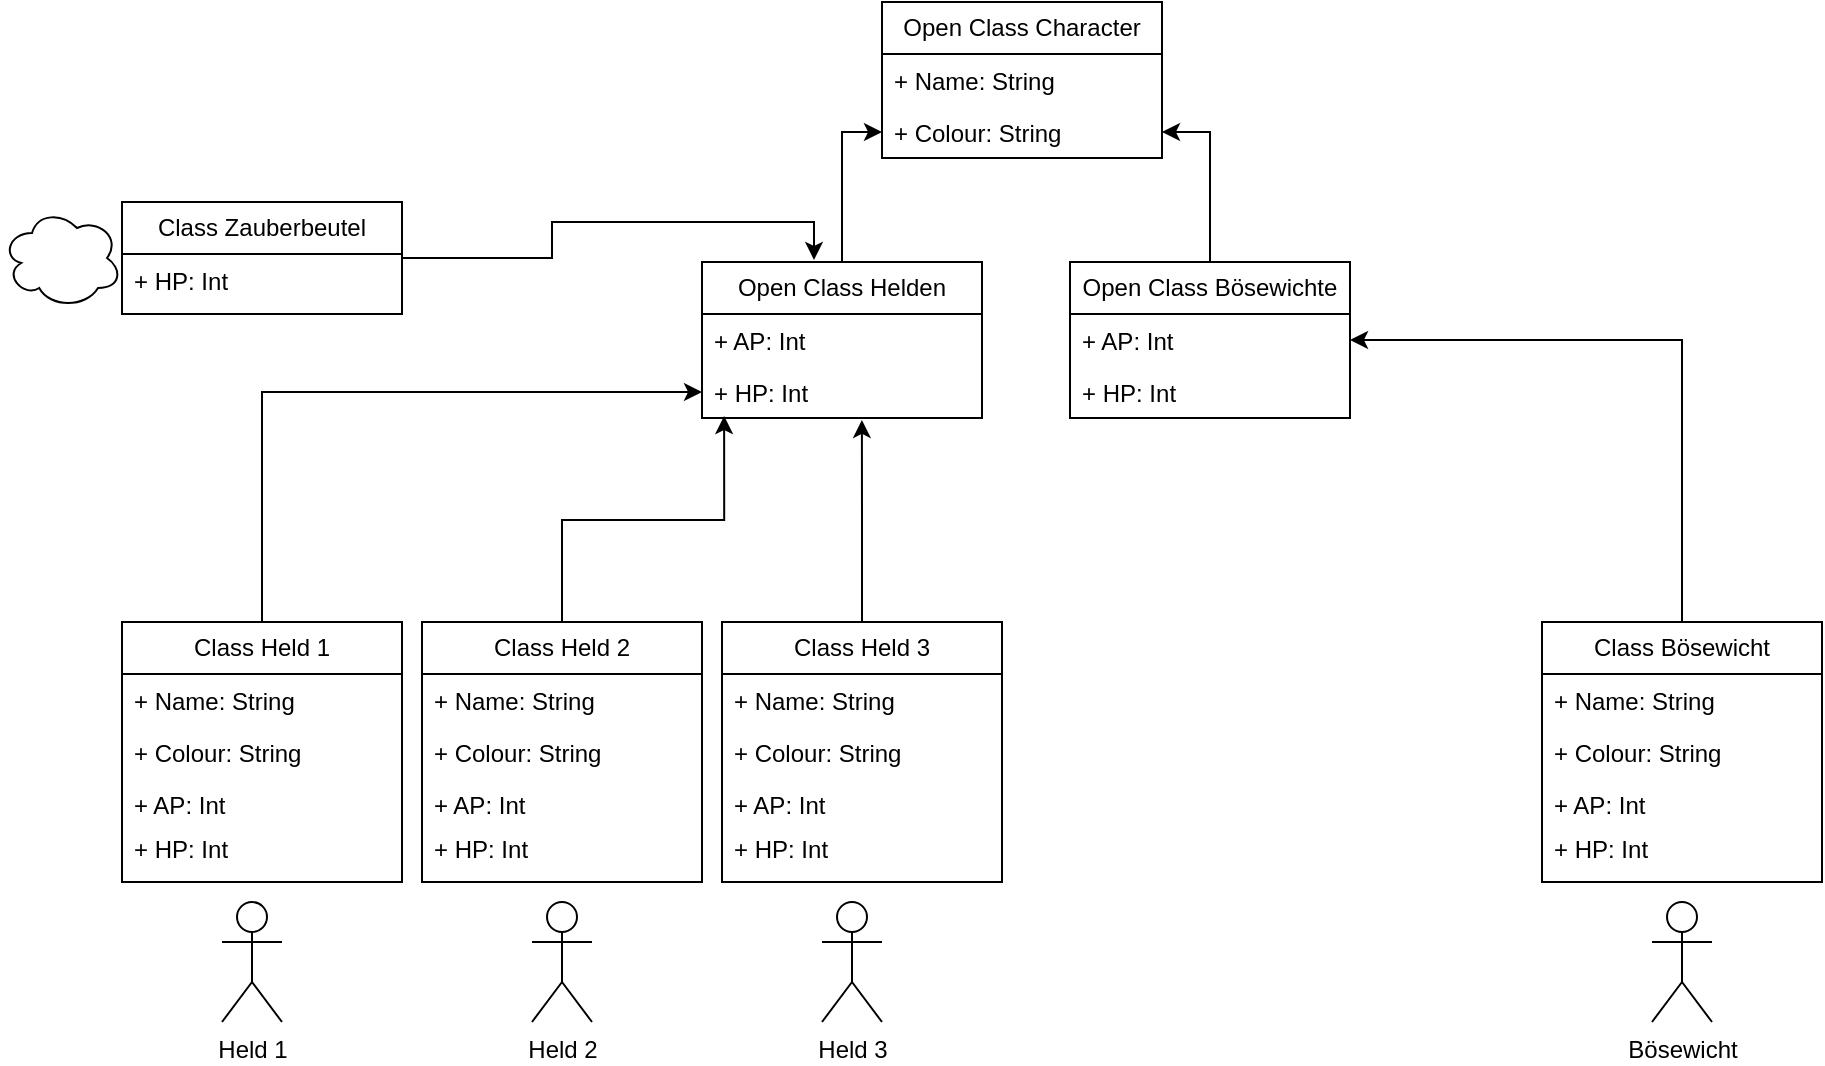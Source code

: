 <mxfile version="22.1.18" type="github">
  <diagram name="Seite-1" id="hi-mozhEFsfdNRb4snX-">
    <mxGraphModel dx="2261" dy="779" grid="1" gridSize="10" guides="1" tooltips="1" connect="1" arrows="1" fold="1" page="1" pageScale="1" pageWidth="827" pageHeight="1169" math="0" shadow="0">
      <root>
        <mxCell id="0" />
        <mxCell id="1" parent="0" />
        <mxCell id="Nl9forcwsKL9aqJHK37t-1" value="Open Class Character" style="swimlane;fontStyle=0;childLayout=stackLayout;horizontal=1;startSize=26;fillColor=none;horizontalStack=0;resizeParent=1;resizeParentMax=0;resizeLast=0;collapsible=1;marginBottom=0;whiteSpace=wrap;html=1;" vertex="1" parent="1">
          <mxGeometry x="320" y="40" width="140" height="78" as="geometry" />
        </mxCell>
        <mxCell id="Nl9forcwsKL9aqJHK37t-2" value="+ Name: String" style="text;strokeColor=none;fillColor=none;align=left;verticalAlign=top;spacingLeft=4;spacingRight=4;overflow=hidden;rotatable=0;points=[[0,0.5],[1,0.5]];portConstraint=eastwest;whiteSpace=wrap;html=1;" vertex="1" parent="Nl9forcwsKL9aqJHK37t-1">
          <mxGeometry y="26" width="140" height="26" as="geometry" />
        </mxCell>
        <mxCell id="Nl9forcwsKL9aqJHK37t-3" value="+ Colour: String" style="text;strokeColor=none;fillColor=none;align=left;verticalAlign=top;spacingLeft=4;spacingRight=4;overflow=hidden;rotatable=0;points=[[0,0.5],[1,0.5]];portConstraint=eastwest;whiteSpace=wrap;html=1;" vertex="1" parent="Nl9forcwsKL9aqJHK37t-1">
          <mxGeometry y="52" width="140" height="26" as="geometry" />
        </mxCell>
        <mxCell id="Nl9forcwsKL9aqJHK37t-45" style="edgeStyle=orthogonalEdgeStyle;rounded=0;orthogonalLoop=1;jettySize=auto;html=1;" edge="1" parent="1" source="Nl9forcwsKL9aqJHK37t-5" target="Nl9forcwsKL9aqJHK37t-3">
          <mxGeometry relative="1" as="geometry" />
        </mxCell>
        <mxCell id="Nl9forcwsKL9aqJHK37t-5" value="Open Class Helden" style="swimlane;fontStyle=0;childLayout=stackLayout;horizontal=1;startSize=26;fillColor=none;horizontalStack=0;resizeParent=1;resizeParentMax=0;resizeLast=0;collapsible=1;marginBottom=0;whiteSpace=wrap;html=1;" vertex="1" parent="1">
          <mxGeometry x="230" y="170" width="140" height="78" as="geometry" />
        </mxCell>
        <mxCell id="Nl9forcwsKL9aqJHK37t-6" value="+ AP: Int" style="text;strokeColor=none;fillColor=none;align=left;verticalAlign=top;spacingLeft=4;spacingRight=4;overflow=hidden;rotatable=0;points=[[0,0.5],[1,0.5]];portConstraint=eastwest;whiteSpace=wrap;html=1;" vertex="1" parent="Nl9forcwsKL9aqJHK37t-5">
          <mxGeometry y="26" width="140" height="26" as="geometry" />
        </mxCell>
        <mxCell id="Nl9forcwsKL9aqJHK37t-7" value="+ HP: Int" style="text;strokeColor=none;fillColor=none;align=left;verticalAlign=top;spacingLeft=4;spacingRight=4;overflow=hidden;rotatable=0;points=[[0,0.5],[1,0.5]];portConstraint=eastwest;whiteSpace=wrap;html=1;" vertex="1" parent="Nl9forcwsKL9aqJHK37t-5">
          <mxGeometry y="52" width="140" height="26" as="geometry" />
        </mxCell>
        <mxCell id="Nl9forcwsKL9aqJHK37t-46" style="edgeStyle=orthogonalEdgeStyle;rounded=0;orthogonalLoop=1;jettySize=auto;html=1;entryX=1;entryY=0.5;entryDx=0;entryDy=0;" edge="1" parent="1" source="Nl9forcwsKL9aqJHK37t-9" target="Nl9forcwsKL9aqJHK37t-3">
          <mxGeometry relative="1" as="geometry" />
        </mxCell>
        <mxCell id="Nl9forcwsKL9aqJHK37t-9" value="Open Class Bösewichte" style="swimlane;fontStyle=0;childLayout=stackLayout;horizontal=1;startSize=26;fillColor=none;horizontalStack=0;resizeParent=1;resizeParentMax=0;resizeLast=0;collapsible=1;marginBottom=0;whiteSpace=wrap;html=1;" vertex="1" parent="1">
          <mxGeometry x="414" y="170" width="140" height="78" as="geometry" />
        </mxCell>
        <mxCell id="Nl9forcwsKL9aqJHK37t-10" value="+ AP: Int" style="text;strokeColor=none;fillColor=none;align=left;verticalAlign=top;spacingLeft=4;spacingRight=4;overflow=hidden;rotatable=0;points=[[0,0.5],[1,0.5]];portConstraint=eastwest;whiteSpace=wrap;html=1;" vertex="1" parent="Nl9forcwsKL9aqJHK37t-9">
          <mxGeometry y="26" width="140" height="26" as="geometry" />
        </mxCell>
        <mxCell id="Nl9forcwsKL9aqJHK37t-11" value="+ HP: Int" style="text;strokeColor=none;fillColor=none;align=left;verticalAlign=top;spacingLeft=4;spacingRight=4;overflow=hidden;rotatable=0;points=[[0,0.5],[1,0.5]];portConstraint=eastwest;whiteSpace=wrap;html=1;" vertex="1" parent="Nl9forcwsKL9aqJHK37t-9">
          <mxGeometry y="52" width="140" height="26" as="geometry" />
        </mxCell>
        <mxCell id="Nl9forcwsKL9aqJHK37t-40" style="edgeStyle=orthogonalEdgeStyle;rounded=0;orthogonalLoop=1;jettySize=auto;html=1;entryX=1;entryY=0.5;entryDx=0;entryDy=0;" edge="1" parent="1" source="Nl9forcwsKL9aqJHK37t-15" target="Nl9forcwsKL9aqJHK37t-10">
          <mxGeometry relative="1" as="geometry" />
        </mxCell>
        <mxCell id="Nl9forcwsKL9aqJHK37t-15" value="Class Bösewicht" style="swimlane;fontStyle=0;childLayout=stackLayout;horizontal=1;startSize=26;fillColor=none;horizontalStack=0;resizeParent=1;resizeParentMax=0;resizeLast=0;collapsible=1;marginBottom=0;whiteSpace=wrap;html=1;" vertex="1" parent="1">
          <mxGeometry x="650" y="350" width="140" height="130" as="geometry" />
        </mxCell>
        <mxCell id="Nl9forcwsKL9aqJHK37t-16" value="+ Name: String" style="text;strokeColor=none;fillColor=none;align=left;verticalAlign=top;spacingLeft=4;spacingRight=4;overflow=hidden;rotatable=0;points=[[0,0.5],[1,0.5]];portConstraint=eastwest;whiteSpace=wrap;html=1;" vertex="1" parent="Nl9forcwsKL9aqJHK37t-15">
          <mxGeometry y="26" width="140" height="26" as="geometry" />
        </mxCell>
        <mxCell id="Nl9forcwsKL9aqJHK37t-17" value="+ Colour: String" style="text;strokeColor=none;fillColor=none;align=left;verticalAlign=top;spacingLeft=4;spacingRight=4;overflow=hidden;rotatable=0;points=[[0,0.5],[1,0.5]];portConstraint=eastwest;whiteSpace=wrap;html=1;" vertex="1" parent="Nl9forcwsKL9aqJHK37t-15">
          <mxGeometry y="52" width="140" height="26" as="geometry" />
        </mxCell>
        <mxCell id="Nl9forcwsKL9aqJHK37t-18" value="+ AP: Int" style="text;strokeColor=none;fillColor=none;align=left;verticalAlign=top;spacingLeft=4;spacingRight=4;overflow=hidden;rotatable=0;points=[[0,0.5],[1,0.5]];portConstraint=eastwest;whiteSpace=wrap;html=1;" vertex="1" parent="Nl9forcwsKL9aqJHK37t-15">
          <mxGeometry y="78" width="140" height="22" as="geometry" />
        </mxCell>
        <mxCell id="Nl9forcwsKL9aqJHK37t-19" value="+ HP: Int" style="text;strokeColor=none;fillColor=none;align=left;verticalAlign=top;spacingLeft=4;spacingRight=4;overflow=hidden;rotatable=0;points=[[0,0.5],[1,0.5]];portConstraint=eastwest;whiteSpace=wrap;html=1;" vertex="1" parent="Nl9forcwsKL9aqJHK37t-15">
          <mxGeometry y="100" width="140" height="30" as="geometry" />
        </mxCell>
        <mxCell id="Nl9forcwsKL9aqJHK37t-43" style="edgeStyle=orthogonalEdgeStyle;rounded=0;orthogonalLoop=1;jettySize=auto;html=1;entryX=0;entryY=0.5;entryDx=0;entryDy=0;" edge="1" parent="1" source="Nl9forcwsKL9aqJHK37t-20" target="Nl9forcwsKL9aqJHK37t-7">
          <mxGeometry relative="1" as="geometry" />
        </mxCell>
        <mxCell id="Nl9forcwsKL9aqJHK37t-20" value="Class Held 1" style="swimlane;fontStyle=0;childLayout=stackLayout;horizontal=1;startSize=26;fillColor=none;horizontalStack=0;resizeParent=1;resizeParentMax=0;resizeLast=0;collapsible=1;marginBottom=0;whiteSpace=wrap;html=1;" vertex="1" parent="1">
          <mxGeometry x="-60" y="350" width="140" height="130" as="geometry" />
        </mxCell>
        <mxCell id="Nl9forcwsKL9aqJHK37t-21" value="+ Name: String" style="text;strokeColor=none;fillColor=none;align=left;verticalAlign=top;spacingLeft=4;spacingRight=4;overflow=hidden;rotatable=0;points=[[0,0.5],[1,0.5]];portConstraint=eastwest;whiteSpace=wrap;html=1;" vertex="1" parent="Nl9forcwsKL9aqJHK37t-20">
          <mxGeometry y="26" width="140" height="26" as="geometry" />
        </mxCell>
        <mxCell id="Nl9forcwsKL9aqJHK37t-22" value="+ Colour: String" style="text;strokeColor=none;fillColor=none;align=left;verticalAlign=top;spacingLeft=4;spacingRight=4;overflow=hidden;rotatable=0;points=[[0,0.5],[1,0.5]];portConstraint=eastwest;whiteSpace=wrap;html=1;" vertex="1" parent="Nl9forcwsKL9aqJHK37t-20">
          <mxGeometry y="52" width="140" height="26" as="geometry" />
        </mxCell>
        <mxCell id="Nl9forcwsKL9aqJHK37t-23" value="+ AP: Int" style="text;strokeColor=none;fillColor=none;align=left;verticalAlign=top;spacingLeft=4;spacingRight=4;overflow=hidden;rotatable=0;points=[[0,0.5],[1,0.5]];portConstraint=eastwest;whiteSpace=wrap;html=1;" vertex="1" parent="Nl9forcwsKL9aqJHK37t-20">
          <mxGeometry y="78" width="140" height="22" as="geometry" />
        </mxCell>
        <mxCell id="Nl9forcwsKL9aqJHK37t-24" value="+ HP: Int" style="text;strokeColor=none;fillColor=none;align=left;verticalAlign=top;spacingLeft=4;spacingRight=4;overflow=hidden;rotatable=0;points=[[0,0.5],[1,0.5]];portConstraint=eastwest;whiteSpace=wrap;html=1;" vertex="1" parent="Nl9forcwsKL9aqJHK37t-20">
          <mxGeometry y="100" width="140" height="30" as="geometry" />
        </mxCell>
        <mxCell id="Nl9forcwsKL9aqJHK37t-25" value="Class Held 2" style="swimlane;fontStyle=0;childLayout=stackLayout;horizontal=1;startSize=26;fillColor=none;horizontalStack=0;resizeParent=1;resizeParentMax=0;resizeLast=0;collapsible=1;marginBottom=0;whiteSpace=wrap;html=1;" vertex="1" parent="1">
          <mxGeometry x="90" y="350" width="140" height="130" as="geometry" />
        </mxCell>
        <mxCell id="Nl9forcwsKL9aqJHK37t-26" value="+ Name: String" style="text;strokeColor=none;fillColor=none;align=left;verticalAlign=top;spacingLeft=4;spacingRight=4;overflow=hidden;rotatable=0;points=[[0,0.5],[1,0.5]];portConstraint=eastwest;whiteSpace=wrap;html=1;" vertex="1" parent="Nl9forcwsKL9aqJHK37t-25">
          <mxGeometry y="26" width="140" height="26" as="geometry" />
        </mxCell>
        <mxCell id="Nl9forcwsKL9aqJHK37t-27" value="+ Colour: String" style="text;strokeColor=none;fillColor=none;align=left;verticalAlign=top;spacingLeft=4;spacingRight=4;overflow=hidden;rotatable=0;points=[[0,0.5],[1,0.5]];portConstraint=eastwest;whiteSpace=wrap;html=1;" vertex="1" parent="Nl9forcwsKL9aqJHK37t-25">
          <mxGeometry y="52" width="140" height="26" as="geometry" />
        </mxCell>
        <mxCell id="Nl9forcwsKL9aqJHK37t-28" value="+ AP: Int" style="text;strokeColor=none;fillColor=none;align=left;verticalAlign=top;spacingLeft=4;spacingRight=4;overflow=hidden;rotatable=0;points=[[0,0.5],[1,0.5]];portConstraint=eastwest;whiteSpace=wrap;html=1;" vertex="1" parent="Nl9forcwsKL9aqJHK37t-25">
          <mxGeometry y="78" width="140" height="22" as="geometry" />
        </mxCell>
        <mxCell id="Nl9forcwsKL9aqJHK37t-29" value="+ HP: Int" style="text;strokeColor=none;fillColor=none;align=left;verticalAlign=top;spacingLeft=4;spacingRight=4;overflow=hidden;rotatable=0;points=[[0,0.5],[1,0.5]];portConstraint=eastwest;whiteSpace=wrap;html=1;" vertex="1" parent="Nl9forcwsKL9aqJHK37t-25">
          <mxGeometry y="100" width="140" height="30" as="geometry" />
        </mxCell>
        <mxCell id="Nl9forcwsKL9aqJHK37t-30" value="Class Held 3" style="swimlane;fontStyle=0;childLayout=stackLayout;horizontal=1;startSize=26;fillColor=none;horizontalStack=0;resizeParent=1;resizeParentMax=0;resizeLast=0;collapsible=1;marginBottom=0;whiteSpace=wrap;html=1;" vertex="1" parent="1">
          <mxGeometry x="240" y="350" width="140" height="130" as="geometry" />
        </mxCell>
        <mxCell id="Nl9forcwsKL9aqJHK37t-31" value="+ Name: String" style="text;strokeColor=none;fillColor=none;align=left;verticalAlign=top;spacingLeft=4;spacingRight=4;overflow=hidden;rotatable=0;points=[[0,0.5],[1,0.5]];portConstraint=eastwest;whiteSpace=wrap;html=1;" vertex="1" parent="Nl9forcwsKL9aqJHK37t-30">
          <mxGeometry y="26" width="140" height="26" as="geometry" />
        </mxCell>
        <mxCell id="Nl9forcwsKL9aqJHK37t-32" value="+ Colour: String" style="text;strokeColor=none;fillColor=none;align=left;verticalAlign=top;spacingLeft=4;spacingRight=4;overflow=hidden;rotatable=0;points=[[0,0.5],[1,0.5]];portConstraint=eastwest;whiteSpace=wrap;html=1;" vertex="1" parent="Nl9forcwsKL9aqJHK37t-30">
          <mxGeometry y="52" width="140" height="26" as="geometry" />
        </mxCell>
        <mxCell id="Nl9forcwsKL9aqJHK37t-33" value="+ AP: Int" style="text;strokeColor=none;fillColor=none;align=left;verticalAlign=top;spacingLeft=4;spacingRight=4;overflow=hidden;rotatable=0;points=[[0,0.5],[1,0.5]];portConstraint=eastwest;whiteSpace=wrap;html=1;" vertex="1" parent="Nl9forcwsKL9aqJHK37t-30">
          <mxGeometry y="78" width="140" height="22" as="geometry" />
        </mxCell>
        <mxCell id="Nl9forcwsKL9aqJHK37t-34" value="+ HP: Int" style="text;strokeColor=none;fillColor=none;align=left;verticalAlign=top;spacingLeft=4;spacingRight=4;overflow=hidden;rotatable=0;points=[[0,0.5],[1,0.5]];portConstraint=eastwest;whiteSpace=wrap;html=1;" vertex="1" parent="Nl9forcwsKL9aqJHK37t-30">
          <mxGeometry y="100" width="140" height="30" as="geometry" />
        </mxCell>
        <mxCell id="Nl9forcwsKL9aqJHK37t-35" value="Class Zauberbeutel" style="swimlane;fontStyle=0;childLayout=stackLayout;horizontal=1;startSize=26;fillColor=none;horizontalStack=0;resizeParent=1;resizeParentMax=0;resizeLast=0;collapsible=1;marginBottom=0;whiteSpace=wrap;html=1;" vertex="1" parent="1">
          <mxGeometry x="-60" y="140" width="140" height="56" as="geometry" />
        </mxCell>
        <mxCell id="Nl9forcwsKL9aqJHK37t-39" value="+ HP: Int" style="text;strokeColor=none;fillColor=none;align=left;verticalAlign=top;spacingLeft=4;spacingRight=4;overflow=hidden;rotatable=0;points=[[0,0.5],[1,0.5]];portConstraint=eastwest;whiteSpace=wrap;html=1;" vertex="1" parent="Nl9forcwsKL9aqJHK37t-35">
          <mxGeometry y="26" width="140" height="30" as="geometry" />
        </mxCell>
        <mxCell id="Nl9forcwsKL9aqJHK37t-41" style="edgeStyle=orthogonalEdgeStyle;rounded=0;orthogonalLoop=1;jettySize=auto;html=1;entryX=0.571;entryY=1.038;entryDx=0;entryDy=0;entryPerimeter=0;" edge="1" parent="1" source="Nl9forcwsKL9aqJHK37t-30" target="Nl9forcwsKL9aqJHK37t-7">
          <mxGeometry relative="1" as="geometry" />
        </mxCell>
        <mxCell id="Nl9forcwsKL9aqJHK37t-44" style="edgeStyle=orthogonalEdgeStyle;rounded=0;orthogonalLoop=1;jettySize=auto;html=1;entryX=0.4;entryY=-0.013;entryDx=0;entryDy=0;entryPerimeter=0;" edge="1" parent="1" source="Nl9forcwsKL9aqJHK37t-35" target="Nl9forcwsKL9aqJHK37t-5">
          <mxGeometry relative="1" as="geometry" />
        </mxCell>
        <mxCell id="Nl9forcwsKL9aqJHK37t-47" style="edgeStyle=orthogonalEdgeStyle;rounded=0;orthogonalLoop=1;jettySize=auto;html=1;entryX=0.079;entryY=0.962;entryDx=0;entryDy=0;entryPerimeter=0;" edge="1" parent="1" source="Nl9forcwsKL9aqJHK37t-25" target="Nl9forcwsKL9aqJHK37t-7">
          <mxGeometry relative="1" as="geometry" />
        </mxCell>
        <mxCell id="Nl9forcwsKL9aqJHK37t-49" value="Held 1" style="shape=umlActor;verticalLabelPosition=bottom;verticalAlign=top;html=1;outlineConnect=0;" vertex="1" parent="1">
          <mxGeometry x="-10" y="490" width="30" height="60" as="geometry" />
        </mxCell>
        <mxCell id="Nl9forcwsKL9aqJHK37t-50" value="Held 2" style="shape=umlActor;verticalLabelPosition=bottom;verticalAlign=top;html=1;outlineConnect=0;" vertex="1" parent="1">
          <mxGeometry x="145" y="490" width="30" height="60" as="geometry" />
        </mxCell>
        <mxCell id="Nl9forcwsKL9aqJHK37t-51" value="Held 3" style="shape=umlActor;verticalLabelPosition=bottom;verticalAlign=top;html=1;outlineConnect=0;" vertex="1" parent="1">
          <mxGeometry x="290" y="490" width="30" height="60" as="geometry" />
        </mxCell>
        <mxCell id="Nl9forcwsKL9aqJHK37t-52" value="Bösewicht" style="shape=umlActor;verticalLabelPosition=bottom;verticalAlign=top;html=1;outlineConnect=0;" vertex="1" parent="1">
          <mxGeometry x="705" y="490" width="30" height="60" as="geometry" />
        </mxCell>
        <mxCell id="Nl9forcwsKL9aqJHK37t-56" value="" style="ellipse;shape=cloud;whiteSpace=wrap;html=1;" vertex="1" parent="1">
          <mxGeometry x="-120" y="143" width="60" height="50" as="geometry" />
        </mxCell>
      </root>
    </mxGraphModel>
  </diagram>
</mxfile>
